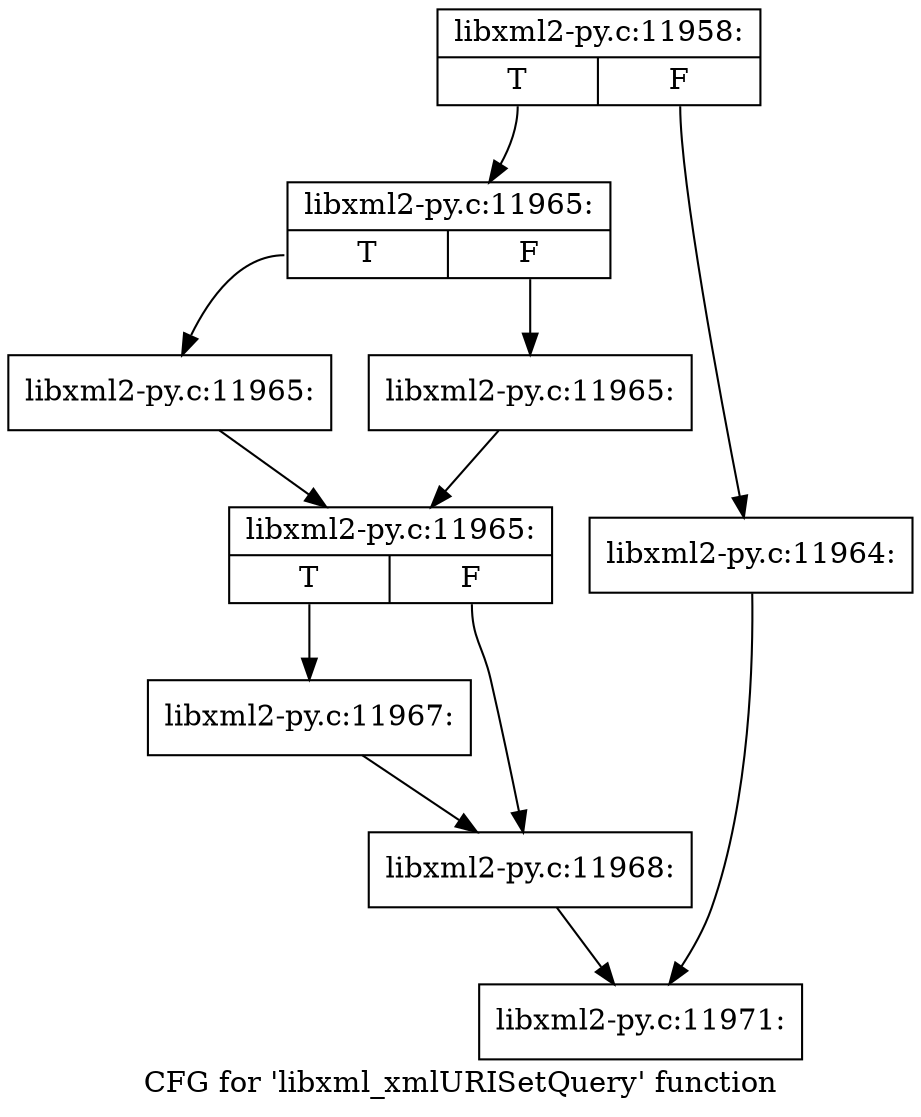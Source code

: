 digraph "CFG for 'libxml_xmlURISetQuery' function" {
	label="CFG for 'libxml_xmlURISetQuery' function";

	Node0x46be130 [shape=record,label="{libxml2-py.c:11958:|{<s0>T|<s1>F}}"];
	Node0x46be130:s0 -> Node0x46c1120;
	Node0x46be130:s1 -> Node0x46c10d0;
	Node0x46c10d0 [shape=record,label="{libxml2-py.c:11964:}"];
	Node0x46c10d0 -> Node0x46c01c0;
	Node0x46c1120 [shape=record,label="{libxml2-py.c:11965:|{<s0>T|<s1>F}}"];
	Node0x46c1120:s0 -> Node0x46c19b0;
	Node0x46c1120:s1 -> Node0x46c1a00;
	Node0x46c19b0 [shape=record,label="{libxml2-py.c:11965:}"];
	Node0x46c19b0 -> Node0x46c1a50;
	Node0x46c1a00 [shape=record,label="{libxml2-py.c:11965:}"];
	Node0x46c1a00 -> Node0x46c1a50;
	Node0x46c1a50 [shape=record,label="{libxml2-py.c:11965:|{<s0>T|<s1>F}}"];
	Node0x46c1a50:s0 -> Node0x46c1fe0;
	Node0x46c1a50:s1 -> Node0x46c2030;
	Node0x46c1fe0 [shape=record,label="{libxml2-py.c:11967:}"];
	Node0x46c1fe0 -> Node0x46c2030;
	Node0x46c2030 [shape=record,label="{libxml2-py.c:11968:}"];
	Node0x46c2030 -> Node0x46c01c0;
	Node0x46c01c0 [shape=record,label="{libxml2-py.c:11971:}"];
}
